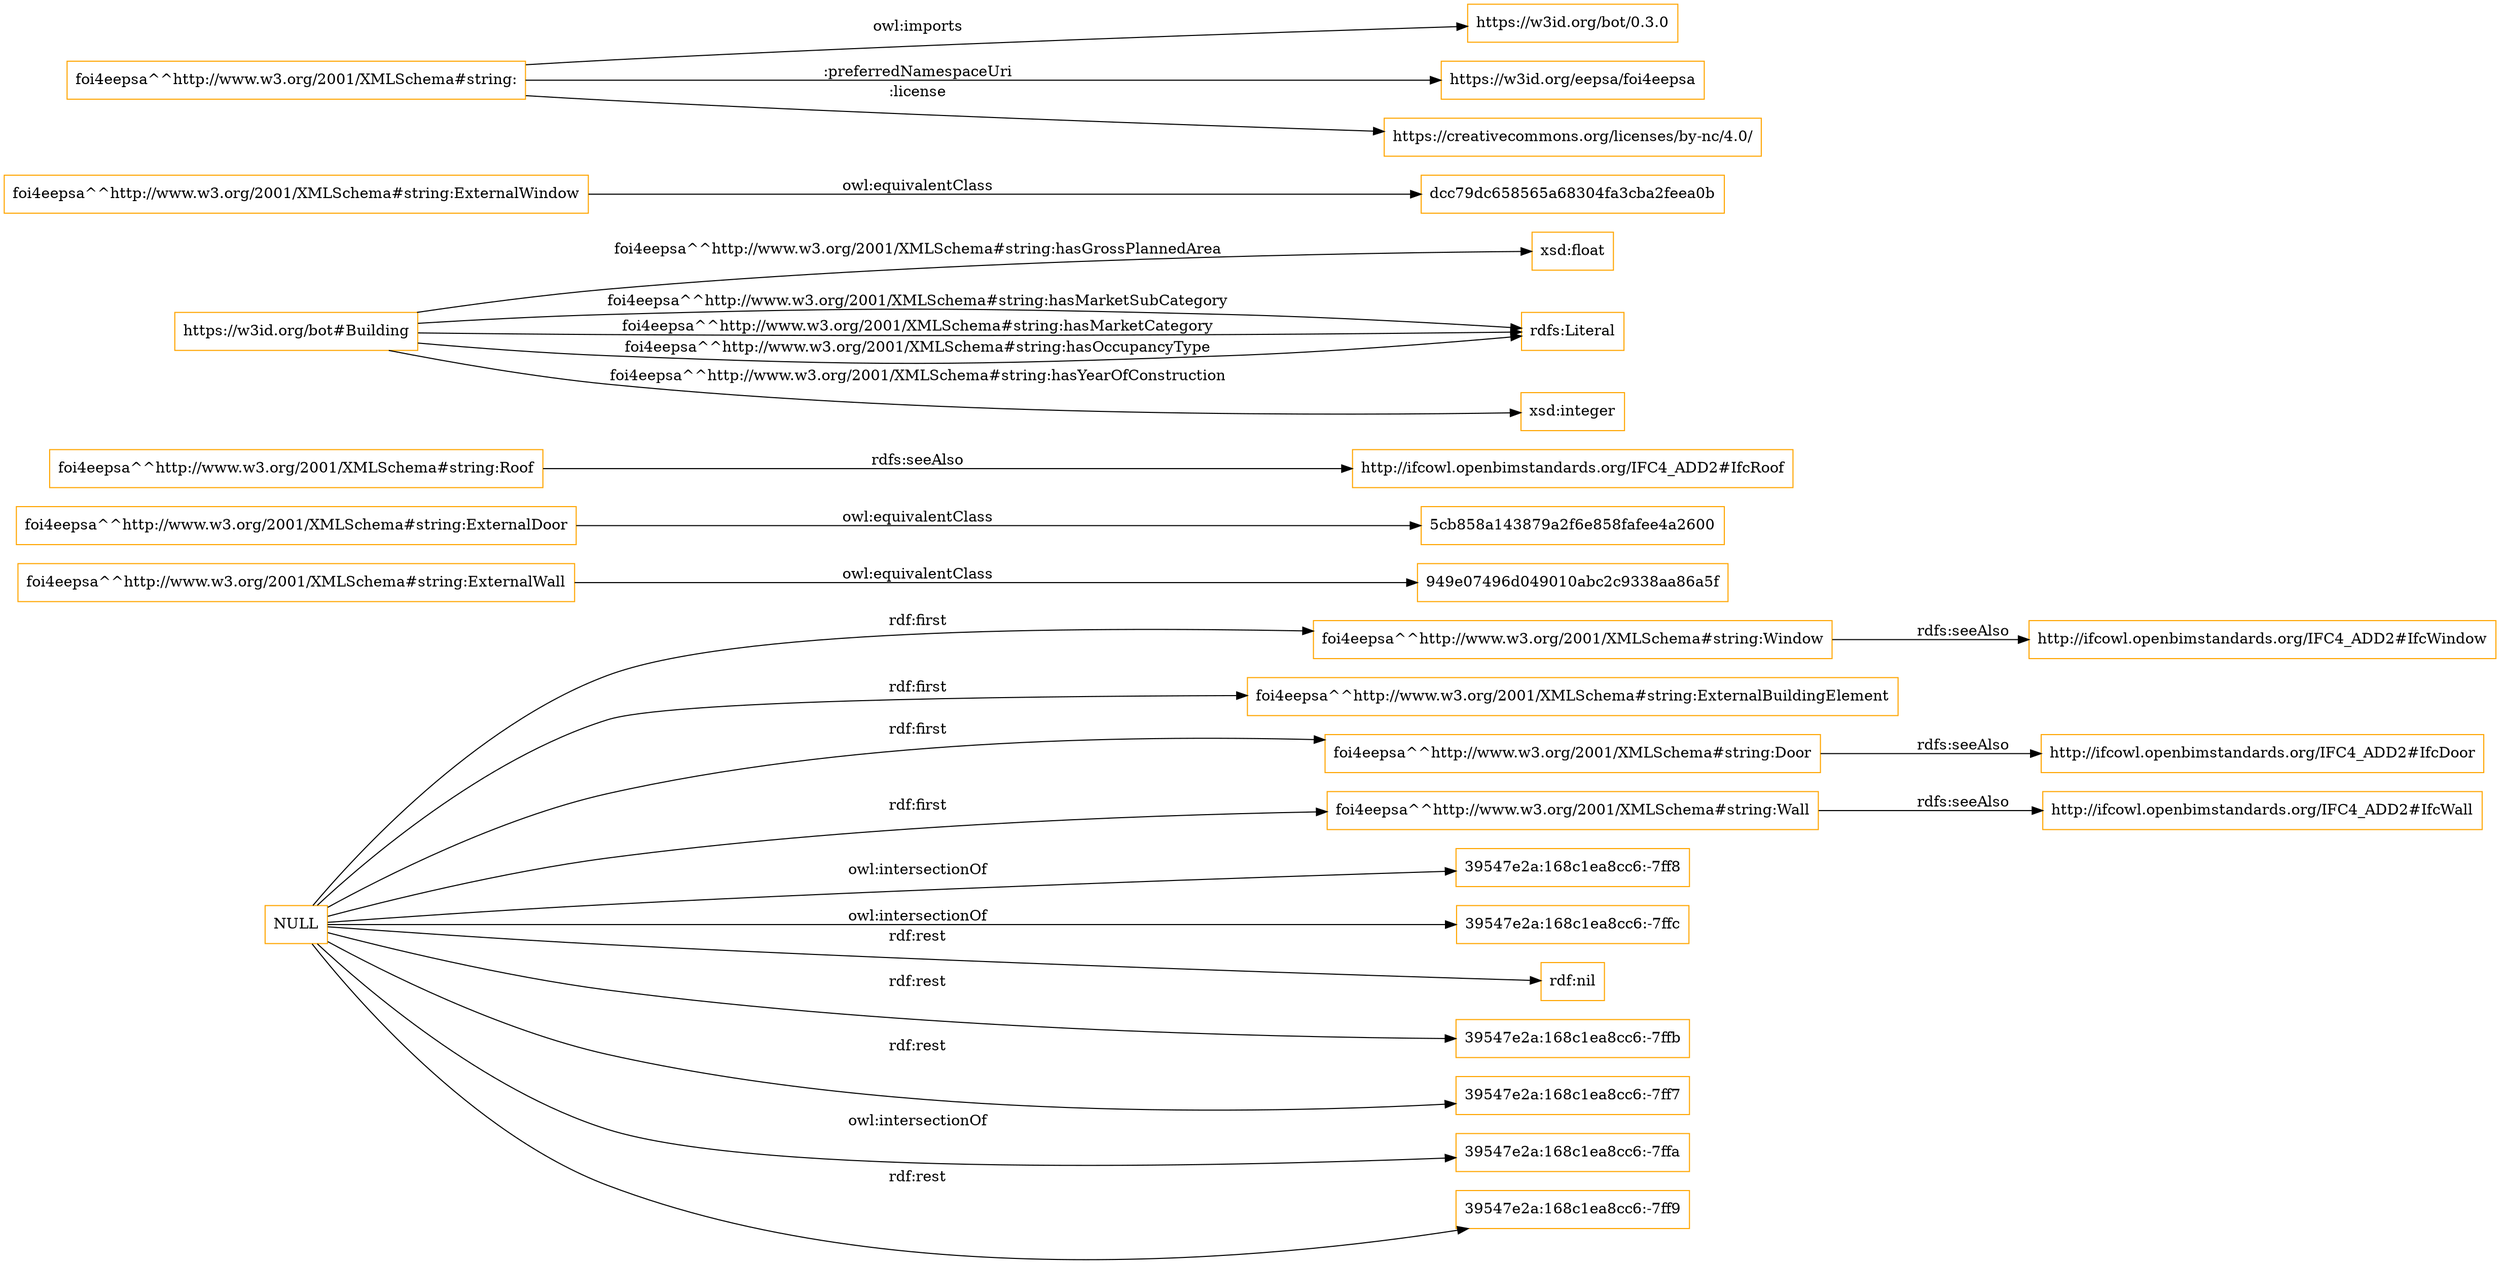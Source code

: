 digraph ar2dtool_diagram { 
rankdir=LR;
size="1501"
node [shape = rectangle, color="orange"]; "foi4eepsa^^http://www.w3.org/2001/XMLSchema#string:Window" "949e07496d049010abc2c9338aa86a5f" "foi4eepsa^^http://www.w3.org/2001/XMLSchema#string:ExternalDoor" "foi4eepsa^^http://www.w3.org/2001/XMLSchema#string:Roof" "https://w3id.org/bot#Building" "foi4eepsa^^http://www.w3.org/2001/XMLSchema#string:ExternalWall" "foi4eepsa^^http://www.w3.org/2001/XMLSchema#string:ExternalBuildingElement" "dcc79dc658565a68304fa3cba2feea0b" "foi4eepsa^^http://www.w3.org/2001/XMLSchema#string:Door" "foi4eepsa^^http://www.w3.org/2001/XMLSchema#string:ExternalWindow" "foi4eepsa^^http://www.w3.org/2001/XMLSchema#string:Wall" "5cb858a143879a2f6e858fafee4a2600" ; /*classes style*/
	"foi4eepsa^^http://www.w3.org/2001/XMLSchema#string:Door" -> "http://ifcowl.openbimstandards.org/IFC4_ADD2#IfcDoor" [ label = "rdfs:seeAlso" ];
	"foi4eepsa^^http://www.w3.org/2001/XMLSchema#string:Wall" -> "http://ifcowl.openbimstandards.org/IFC4_ADD2#IfcWall" [ label = "rdfs:seeAlso" ];
	"foi4eepsa^^http://www.w3.org/2001/XMLSchema#string:Roof" -> "http://ifcowl.openbimstandards.org/IFC4_ADD2#IfcRoof" [ label = "rdfs:seeAlso" ];
	"foi4eepsa^^http://www.w3.org/2001/XMLSchema#string:ExternalDoor" -> "5cb858a143879a2f6e858fafee4a2600" [ label = "owl:equivalentClass" ];
	"foi4eepsa^^http://www.w3.org/2001/XMLSchema#string:ExternalWindow" -> "dcc79dc658565a68304fa3cba2feea0b" [ label = "owl:equivalentClass" ];
	"foi4eepsa^^http://www.w3.org/2001/XMLSchema#string:ExternalWall" -> "949e07496d049010abc2c9338aa86a5f" [ label = "owl:equivalentClass" ];
	"foi4eepsa^^http://www.w3.org/2001/XMLSchema#string:Window" -> "http://ifcowl.openbimstandards.org/IFC4_ADD2#IfcWindow" [ label = "rdfs:seeAlso" ];
	"foi4eepsa^^http://www.w3.org/2001/XMLSchema#string:" -> "https://w3id.org/bot/0.3.0" [ label = "owl:imports" ];
	"foi4eepsa^^http://www.w3.org/2001/XMLSchema#string:" -> "https://w3id.org/eepsa/foi4eepsa" [ label = ":preferredNamespaceUri" ];
	"foi4eepsa^^http://www.w3.org/2001/XMLSchema#string:" -> "https://creativecommons.org/licenses/by-nc/4.0/" [ label = ":license" ];
	"NULL" -> "39547e2a:168c1ea8cc6:-7ff8" [ label = "owl:intersectionOf" ];
	"NULL" -> "39547e2a:168c1ea8cc6:-7ffc" [ label = "owl:intersectionOf" ];
	"NULL" -> "foi4eepsa^^http://www.w3.org/2001/XMLSchema#string:Window" [ label = "rdf:first" ];
	"NULL" -> "foi4eepsa^^http://www.w3.org/2001/XMLSchema#string:ExternalBuildingElement" [ label = "rdf:first" ];
	"NULL" -> "rdf:nil" [ label = "rdf:rest" ];
	"NULL" -> "39547e2a:168c1ea8cc6:-7ffb" [ label = "rdf:rest" ];
	"NULL" -> "foi4eepsa^^http://www.w3.org/2001/XMLSchema#string:Door" [ label = "rdf:first" ];
	"NULL" -> "39547e2a:168c1ea8cc6:-7ff7" [ label = "rdf:rest" ];
	"NULL" -> "39547e2a:168c1ea8cc6:-7ffa" [ label = "owl:intersectionOf" ];
	"NULL" -> "foi4eepsa^^http://www.w3.org/2001/XMLSchema#string:Wall" [ label = "rdf:first" ];
	"NULL" -> "39547e2a:168c1ea8cc6:-7ff9" [ label = "rdf:rest" ];
	"https://w3id.org/bot#Building" -> "xsd:float" [ label = "foi4eepsa^^http://www.w3.org/2001/XMLSchema#string:hasGrossPlannedArea" ];
	"https://w3id.org/bot#Building" -> "rdfs:Literal" [ label = "foi4eepsa^^http://www.w3.org/2001/XMLSchema#string:hasMarketSubCategory" ];
	"https://w3id.org/bot#Building" -> "xsd:integer" [ label = "foi4eepsa^^http://www.w3.org/2001/XMLSchema#string:hasYearOfConstruction" ];
	"https://w3id.org/bot#Building" -> "rdfs:Literal" [ label = "foi4eepsa^^http://www.w3.org/2001/XMLSchema#string:hasMarketCategory" ];
	"https://w3id.org/bot#Building" -> "rdfs:Literal" [ label = "foi4eepsa^^http://www.w3.org/2001/XMLSchema#string:hasOccupancyType" ];

}
